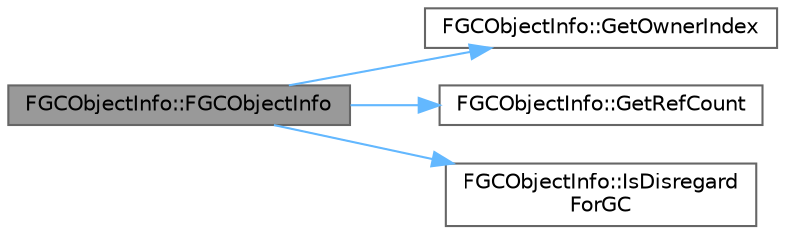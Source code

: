 digraph "FGCObjectInfo::FGCObjectInfo"
{
 // INTERACTIVE_SVG=YES
 // LATEX_PDF_SIZE
  bgcolor="transparent";
  edge [fontname=Helvetica,fontsize=10,labelfontname=Helvetica,labelfontsize=10];
  node [fontname=Helvetica,fontsize=10,shape=box,height=0.2,width=0.4];
  rankdir="LR";
  Node1 [id="Node000001",label="FGCObjectInfo::FGCObjectInfo",height=0.2,width=0.4,color="gray40", fillcolor="grey60", style="filled", fontcolor="black",tooltip=" "];
  Node1 -> Node2 [id="edge1_Node000001_Node000002",color="steelblue1",style="solid",tooltip=" "];
  Node2 [id="Node000002",label="FGCObjectInfo::GetOwnerIndex",height=0.2,width=0.4,color="grey40", fillcolor="white", style="filled",URL="$d1/d30/classFGCObjectInfo.html#af5f4dfc12615eee38b3c4264cf00adce",tooltip=" "];
  Node1 -> Node3 [id="edge2_Node000001_Node000003",color="steelblue1",style="solid",tooltip=" "];
  Node3 [id="Node000003",label="FGCObjectInfo::GetRefCount",height=0.2,width=0.4,color="grey40", fillcolor="white", style="filled",URL="$d1/d30/classFGCObjectInfo.html#a0f16cd3dfdfc099c428c455e5578392d",tooltip=" "];
  Node1 -> Node4 [id="edge3_Node000001_Node000004",color="steelblue1",style="solid",tooltip=" "];
  Node4 [id="Node000004",label="FGCObjectInfo::IsDisregard\lForGC",height=0.2,width=0.4,color="grey40", fillcolor="white", style="filled",URL="$d1/d30/classFGCObjectInfo.html#adc9b129e76215e5a2cbd65a8556ad2e5",tooltip=" "];
}
